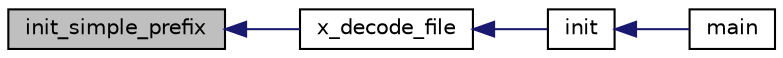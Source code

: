 digraph "init_simple_prefix"
{
  edge [fontname="Helvetica",fontsize="10",labelfontname="Helvetica",labelfontsize="10"];
  node [fontname="Helvetica",fontsize="10",shape=record];
  rankdir="LR";
  Node1 [label="init_simple_prefix",height=0.2,width=0.4,color="black", fillcolor="grey75", style="filled" fontcolor="black"];
  Node1 -> Node2 [dir="back",color="midnightblue",fontsize="10",style="solid"];
  Node2 [label="x_decode_file",height=0.2,width=0.4,color="black", fillcolor="white", style="filled",URL="$simple__prefix_8c.html#a1c9ef3bc94f0f14191b5956bb4040867"];
  Node2 -> Node3 [dir="back",color="midnightblue",fontsize="10",style="solid"];
  Node3 [label="init",height=0.2,width=0.4,color="black", fillcolor="white", style="filled",URL="$simple__prefix_8c.html#a9bd5b14908a928a995ad497e7d037394"];
  Node3 -> Node4 [dir="back",color="midnightblue",fontsize="10",style="solid"];
  Node4 [label="main",height=0.2,width=0.4,color="black", fillcolor="white", style="filled",URL="$simple__prefix__decoder_8c.html#a3c04138a5bfe5d72780bb7e82a18e627"];
}
